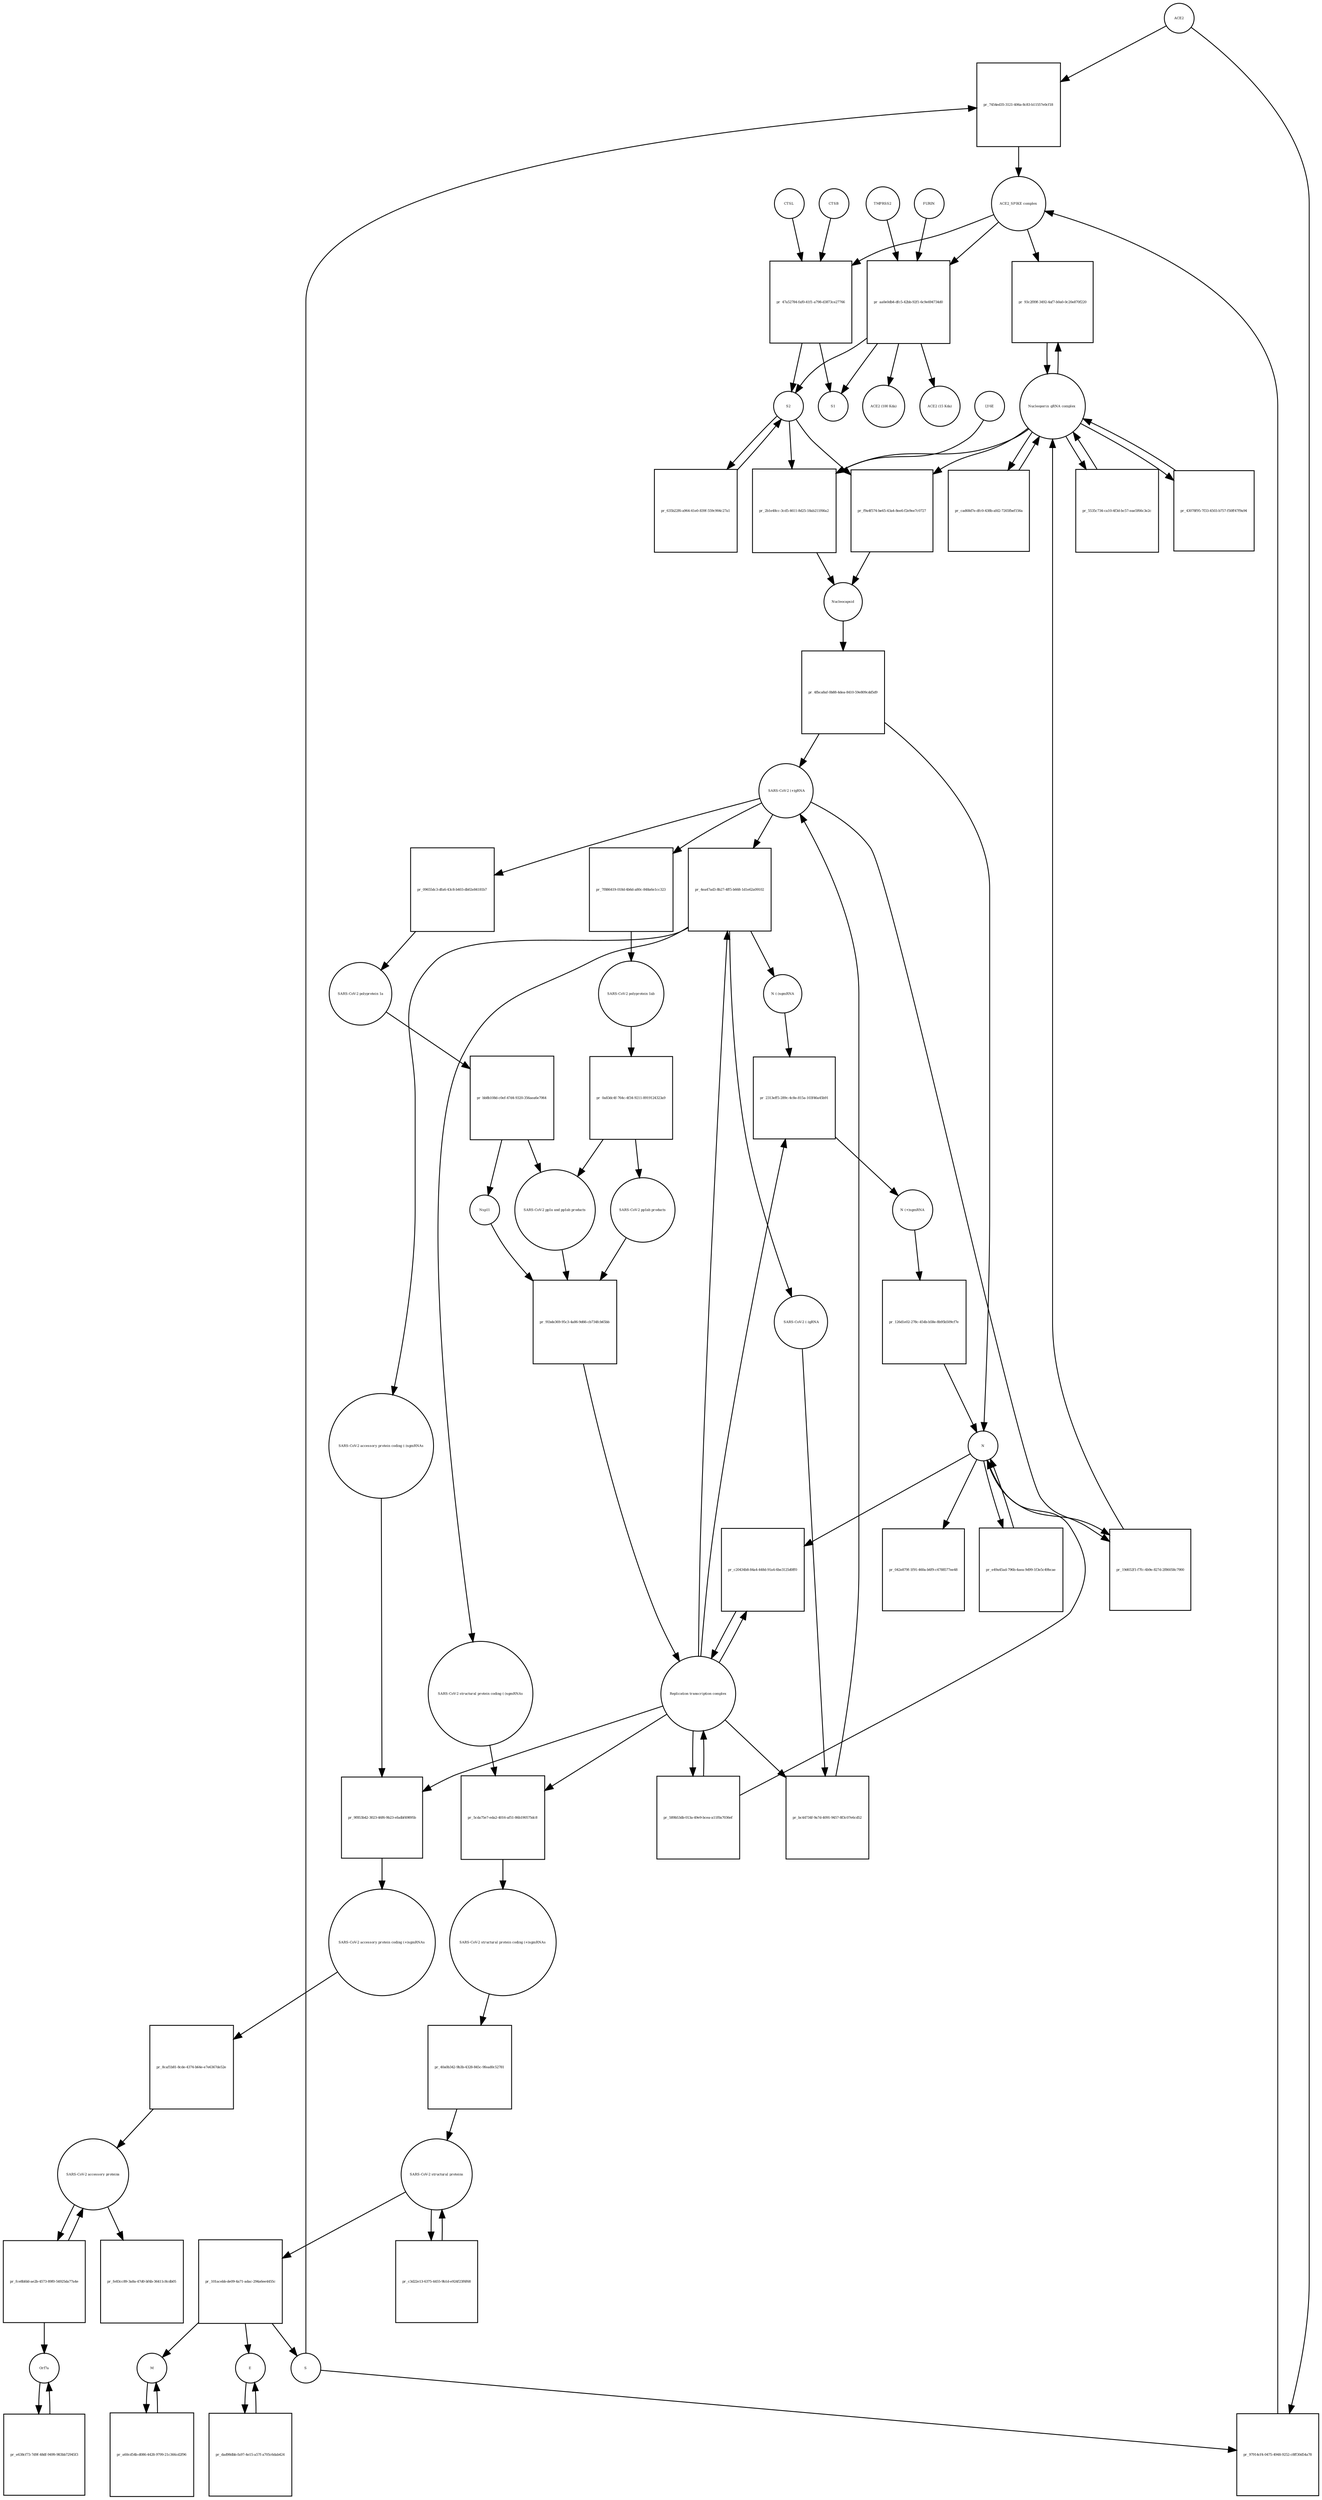 strict digraph  {
ACE2 [annotation="", bipartite=0, cls=macromolecule, fontsize=4, label=ACE2, shape=circle];
"pr_7454ed35-3121-406a-8c83-b11557e0cf18" [annotation="", bipartite=1, cls=process, fontsize=4, label="pr_7454ed35-3121-406a-8c83-b11557e0cf18", shape=square];
"ACE2_SPIKE complex" [annotation="", bipartite=0, cls=complex, fontsize=4, label="ACE2_SPIKE complex", shape=circle];
S [annotation="", bipartite=0, cls="macromolecule multimer", fontsize=4, label=S, shape=circle];
"Nucleoporin_gRNA complex " [annotation="", bipartite=0, cls=complex, fontsize=4, label="Nucleoporin_gRNA complex ", shape=circle];
"pr_93c2f89f-3492-4af7-b0a0-0c20e870f220" [annotation="", bipartite=1, cls=process, fontsize=4, label="pr_93c2f89f-3492-4af7-b0a0-0c20e870f220", shape=square];
"pr_47a52784-faf0-41f1-a798-d3873ce27766" [annotation="", bipartite=1, cls=process, fontsize=4, label="pr_47a52784-faf0-41f1-a798-d3873ce27766", shape=square];
S2 [annotation="", bipartite=0, cls=macromolecule, fontsize=4, label=S2, shape=circle];
CTSB [annotation="", bipartite=0, cls=macromolecule, fontsize=4, label=CTSB, shape=circle];
CTSL [annotation="", bipartite=0, cls=macromolecule, fontsize=4, label=CTSL, shape=circle];
S1 [annotation="", bipartite=0, cls=macromolecule, fontsize=4, label=S1, shape=circle];
"pr_97914cf4-0475-4948-9252-c8ff30d54a78" [annotation="", bipartite=1, cls=process, fontsize=4, label="pr_97914cf4-0475-4948-9252-c8ff30d54a78", shape=square];
"pr_2b1e48cc-3cd5-4611-8d25-18ab211f66a2" [annotation="", bipartite=1, cls=process, fontsize=4, label="pr_2b1e48cc-3cd5-4611-8d25-18ab211f66a2", shape=square];
Nucleocapsid [annotation="", bipartite=0, cls=complex, fontsize=4, label=Nucleocapsid, shape=circle];
LY6E [annotation="", bipartite=0, cls=macromolecule, fontsize=4, label=LY6E, shape=circle];
"pr_f9a4f574-be65-43a4-8ee6-f2e9ee7c0727" [annotation="", bipartite=1, cls=process, fontsize=4, label="pr_f9a4f574-be65-43a4-8ee6-f2e9ee7c0727", shape=square];
"pr_4fbca8af-0b88-4dea-8410-59e809cdd5d9" [annotation="", bipartite=1, cls=process, fontsize=4, label="pr_4fbca8af-0b88-4dea-8410-59e809cdd5d9", shape=square];
" SARS-CoV-2 (+)gRNA" [annotation="", bipartite=0, cls="nucleic acid feature", fontsize=4, label=" SARS-CoV-2 (+)gRNA", shape=circle];
N [annotation="", bipartite=0, cls="macromolecule multimer", fontsize=4, label=N, shape=circle];
"SARS-CoV-2 polyprotein 1ab" [annotation="", bipartite=0, cls=macromolecule, fontsize=4, label="SARS-CoV-2 polyprotein 1ab", shape=circle];
"pr_0a83dc4f-764c-4f34-9211-8919124323a9" [annotation="", bipartite=1, cls=process, fontsize=4, label="pr_0a83dc4f-764c-4f34-9211-8919124323a9", shape=square];
"SARS-CoV-2 pp1ab products" [annotation="", bipartite=0, cls=complex, fontsize=4, label="SARS-CoV-2 pp1ab products", shape=circle];
"SARS-CoV-2 pp1a and pp1ab products" [annotation="", bipartite=0, cls=complex, fontsize=4, label="SARS-CoV-2 pp1a and pp1ab products", shape=circle];
"SARS-CoV-2 polyprotein 1a" [annotation="", bipartite=0, cls=macromolecule, fontsize=4, label="SARS-CoV-2 polyprotein 1a", shape=circle];
"pr_bb8b108d-c0ef-47d4-9320-356aea6e7064" [annotation="", bipartite=1, cls=process, fontsize=4, label="pr_bb8b108d-c0ef-47d4-9320-356aea6e7064", shape=square];
Nsp11 [annotation="", bipartite=0, cls=macromolecule, fontsize=4, label=Nsp11, shape=circle];
"pr_5535c734-ca10-4f3d-bc57-eae5f66c3e2c" [annotation="", bipartite=1, cls=process, fontsize=4, label="pr_5535c734-ca10-4f3d-bc57-eae5f66c3e2c", shape=square];
"pr_43078f95-7f33-4503-b757-f50ff47f9a94" [annotation="", bipartite=1, cls=process, fontsize=4, label="pr_43078f95-7f33-4503-b757-f50ff47f9a94", shape=square];
"SARS-CoV-2 structural proteins" [annotation="", bipartite=0, cls=complex, fontsize=4, label="SARS-CoV-2 structural proteins", shape=circle];
"pr_101acebb-de09-4a71-adac-294a6ee4455c" [annotation="", bipartite=1, cls=process, fontsize=4, label="pr_101acebb-de09-4a71-adac-294a6ee4455c", shape=square];
M [annotation="", bipartite=0, cls=macromolecule, fontsize=4, label=M, shape=circle];
E [annotation="", bipartite=0, cls=macromolecule, fontsize=4, label=E, shape=circle];
"Replication transcription complex" [annotation="", bipartite=0, cls=complex, fontsize=4, label="Replication transcription complex", shape=circle];
"pr_c20434b8-84a4-448d-91a4-6be3125d0ff0" [annotation="", bipartite=1, cls=process, fontsize=4, label="pr_c20434b8-84a4-448d-91a4-6be3125d0ff0", shape=square];
"pr_042e879f-1f91-460a-b6f9-c4788577ee48" [annotation="", bipartite=1, cls=process, fontsize=4, label="pr_042e879f-1f91-460a-b6f9-c4788577ee48", shape=square];
"SARS-CoV-2 accessory proteins" [annotation="", bipartite=0, cls=complex, fontsize=4, label="SARS-CoV-2 accessory proteins", shape=circle];
"pr_fe83cc89-3a8a-47d0-bf4b-36411c8cdb05" [annotation="", bipartite=1, cls=process, fontsize=4, label="pr_fe83cc89-3a8a-47d0-bf4b-36411c8cdb05", shape=square];
"pr_c3d22e13-6375-4455-9b1d-e924f23f6f68" [annotation="", bipartite=1, cls=process, fontsize=4, label="pr_c3d22e13-6375-4455-9b1d-e924f23f6f68", shape=square];
"pr_589b53db-013a-49e9-bcea-a11f0a7036ef" [annotation="", bipartite=1, cls=process, fontsize=4, label="pr_589b53db-013a-49e9-bcea-a11f0a7036ef", shape=square];
"pr_e49a45ad-796b-4aea-9d99-1f3e5c49bcae" [annotation="", bipartite=1, cls=process, fontsize=4, label="pr_e49a45ad-796b-4aea-9d99-1f3e5c49bcae", shape=square];
"pr_91bde369-95c3-4a86-9d66-cb734fcb65bb" [annotation="", bipartite=1, cls=process, fontsize=4, label="pr_91bde369-95c3-4a86-9d66-cb734fcb65bb", shape=square];
"SARS-CoV-2 accessory protein coding (-)sgmRNAs" [annotation="", bipartite=0, cls=complex, fontsize=4, label="SARS-CoV-2 accessory protein coding (-)sgmRNAs", shape=circle];
"pr_9f853b42-3023-46f6-9b23-efadbf49895b" [annotation="", bipartite=1, cls=process, fontsize=4, label="pr_9f853b42-3023-46f6-9b23-efadbf49895b", shape=square];
"SARS-CoV-2 accessory protein coding (+)sgmRNAs" [annotation="", bipartite=0, cls=complex, fontsize=4, label="SARS-CoV-2 accessory protein coding (+)sgmRNAs", shape=circle];
"SARS-CoV-2 structural protein coding (-)sgmRNAs" [annotation="", bipartite=0, cls=complex, fontsize=4, label="SARS-CoV-2 structural protein coding (-)sgmRNAs", shape=circle];
"pr_5cda75e7-eda2-4016-af51-86b190575dc8" [annotation="", bipartite=1, cls=process, fontsize=4, label="pr_5cda75e7-eda2-4016-af51-86b190575dc8", shape=square];
"SARS-CoV-2 structural protein coding (+)sgmRNAs" [annotation="", bipartite=0, cls=complex, fontsize=4, label="SARS-CoV-2 structural protein coding (+)sgmRNAs", shape=circle];
"N (-)sgmRNA" [annotation="", bipartite=0, cls="nucleic acid feature", fontsize=4, label="N (-)sgmRNA", shape=circle];
"pr_2313eff5-289c-4c8e-815a-103f46a45b91" [annotation="", bipartite=1, cls=process, fontsize=4, label="pr_2313eff5-289c-4c8e-815a-103f46a45b91", shape=square];
"N (+)sgmRNA" [annotation="", bipartite=0, cls="nucleic acid feature", fontsize=4, label="N (+)sgmRNA", shape=circle];
"pr_126d1e02-278c-454b-b58e-8b95b509cf7e" [annotation="", bipartite=1, cls=process, fontsize=4, label="pr_126d1e02-278c-454b-b58e-8b95b509cf7e", shape=square];
"pr_4ea47ad3-8b27-4ff5-b668-1d1e62a09102" [annotation="", bipartite=1, cls=process, fontsize=4, label="pr_4ea47ad3-8b27-4ff5-b668-1d1e62a09102", shape=square];
" SARS-CoV-2 (-)gRNA" [annotation="", bipartite=0, cls="nucleic acid feature", fontsize=4, label=" SARS-CoV-2 (-)gRNA", shape=circle];
"pr_09655dc3-dfa6-43c8-b403-db02e84181b7" [annotation="", bipartite=1, cls=process, fontsize=4, label="pr_09655dc3-dfa6-43c8-b403-db02e84181b7", shape=square];
"pr_7f886419-018d-4b6d-a80c-848a6e1cc323" [annotation="", bipartite=1, cls=process, fontsize=4, label="pr_7f886419-018d-4b6d-a80c-848a6e1cc323", shape=square];
"pr_8caf1b81-8cde-4374-b64e-e7e6367de52e" [annotation="", bipartite=1, cls=process, fontsize=4, label="pr_8caf1b81-8cde-4374-b64e-e7e6367de52e", shape=square];
"pr_40a0b342-9b3b-4328-845c-9fead0c52781" [annotation="", bipartite=1, cls=process, fontsize=4, label="pr_40a0b342-9b3b-4328-845c-9fead0c52781", shape=square];
"pr_bc44734f-9a7d-4091-9457-8f3c07e6cd52" [annotation="", bipartite=1, cls=process, fontsize=4, label="pr_bc44734f-9a7d-4091-9457-8f3c07e6cd52", shape=square];
"pr_19d652f1-f7fc-4b9e-827d-2f86058c7900" [annotation="", bipartite=1, cls=process, fontsize=4, label="pr_19d652f1-f7fc-4b9e-827d-2f86058c7900", shape=square];
"pr_cad68d7e-dfc0-438b-afd2-7265fbef156a" [annotation="", bipartite=1, cls=process, fontsize=4, label="pr_cad68d7e-dfc0-438b-afd2-7265fbef156a", shape=square];
"pr_fce8bfdd-ae2b-4573-89f0-54925da77a4e" [annotation="", bipartite=1, cls=process, fontsize=4, label="pr_fce8bfdd-ae2b-4573-89f0-54925da77a4e", shape=square];
Orf7a [annotation="", bipartite=0, cls=macromolecule, fontsize=4, label=Orf7a, shape=circle];
"pr_aa0e0db4-dfc5-42bb-92f1-6c9e694734d0" [annotation="", bipartite=1, cls=process, fontsize=4, label="pr_aa0e0db4-dfc5-42bb-92f1-6c9e694734d0", shape=square];
FURIN [annotation="", bipartite=0, cls=macromolecule, fontsize=4, label=FURIN, shape=circle];
TMPRSS2 [annotation="", bipartite=0, cls=macromolecule, fontsize=4, label=TMPRSS2, shape=circle];
"ACE2 (100 Kda)" [annotation="", bipartite=0, cls=macromolecule, fontsize=4, label="ACE2 (100 Kda)", shape=circle];
"ACE2 (15 Kda)" [annotation="", bipartite=0, cls=macromolecule, fontsize=4, label="ACE2 (15 Kda)", shape=circle];
"pr_635b22f6-a964-41e0-839f-559c904c27a1" [annotation="", bipartite=1, cls=process, fontsize=4, label="pr_635b22f6-a964-41e0-839f-559c904c27a1", shape=square];
"pr_dad98dbb-fa97-4e15-a57f-a705c6dab424" [annotation="", bipartite=1, cls=process, fontsize=4, label="pr_dad98dbb-fa97-4e15-a57f-a705c6dab424", shape=square];
"pr_a60cd54b-d086-4428-9799-21c366cd2f96" [annotation="", bipartite=1, cls=process, fontsize=4, label="pr_a60cd54b-d086-4428-9799-21c366cd2f96", shape=square];
"pr_e638cf73-7d9f-48df-9499-983bb72945f3" [annotation="", bipartite=1, cls=process, fontsize=4, label="pr_e638cf73-7d9f-48df-9499-983bb72945f3", shape=square];
ACE2 -> "pr_7454ed35-3121-406a-8c83-b11557e0cf18"  [annotation="", interaction_type=consumption];
ACE2 -> "pr_97914cf4-0475-4948-9252-c8ff30d54a78"  [annotation="", interaction_type=consumption];
"pr_7454ed35-3121-406a-8c83-b11557e0cf18" -> "ACE2_SPIKE complex"  [annotation="", interaction_type=production];
"ACE2_SPIKE complex" -> "pr_93c2f89f-3492-4af7-b0a0-0c20e870f220"  [annotation="urn_miriam_pubmed_32142651|urn_miriam_pubmed_32094589", interaction_type=stimulation];
"ACE2_SPIKE complex" -> "pr_47a52784-faf0-41f1-a798-d3873ce27766"  [annotation="", interaction_type=consumption];
"ACE2_SPIKE complex" -> "pr_aa0e0db4-dfc5-42bb-92f1-6c9e694734d0"  [annotation="", interaction_type=consumption];
S -> "pr_7454ed35-3121-406a-8c83-b11557e0cf18"  [annotation="", interaction_type=consumption];
S -> "pr_97914cf4-0475-4948-9252-c8ff30d54a78"  [annotation="", interaction_type=consumption];
"Nucleoporin_gRNA complex " -> "pr_93c2f89f-3492-4af7-b0a0-0c20e870f220"  [annotation="", interaction_type=consumption];
"Nucleoporin_gRNA complex " -> "pr_2b1e48cc-3cd5-4611-8d25-18ab211f66a2"  [annotation="", interaction_type=consumption];
"Nucleoporin_gRNA complex " -> "pr_f9a4f574-be65-43a4-8ee6-f2e9ee7c0727"  [annotation="", interaction_type=consumption];
"Nucleoporin_gRNA complex " -> "pr_5535c734-ca10-4f3d-bc57-eae5f66c3e2c"  [annotation="", interaction_type=consumption];
"Nucleoporin_gRNA complex " -> "pr_43078f95-7f33-4503-b757-f50ff47f9a94"  [annotation="", interaction_type=consumption];
"Nucleoporin_gRNA complex " -> "pr_cad68d7e-dfc0-438b-afd2-7265fbef156a"  [annotation="", interaction_type=consumption];
"pr_93c2f89f-3492-4af7-b0a0-0c20e870f220" -> "Nucleoporin_gRNA complex "  [annotation="", interaction_type=production];
"pr_47a52784-faf0-41f1-a798-d3873ce27766" -> S2  [annotation="", interaction_type=production];
"pr_47a52784-faf0-41f1-a798-d3873ce27766" -> S1  [annotation="", interaction_type=production];
S2 -> "pr_2b1e48cc-3cd5-4611-8d25-18ab211f66a2"  [annotation="urn_miriam_doi_10.1101%2F2020.03.05.979260|urn_miriam_doi_10.1101%2F2020.04.02.021469", interaction_type=stimulation];
S2 -> "pr_f9a4f574-be65-43a4-8ee6-f2e9ee7c0727"  [annotation="", interaction_type=stimulation];
S2 -> "pr_635b22f6-a964-41e0-839f-559c904c27a1"  [annotation="", interaction_type=consumption];
CTSB -> "pr_47a52784-faf0-41f1-a798-d3873ce27766"  [annotation=urn_miriam_pubmed_32142651, interaction_type=catalysis];
CTSL -> "pr_47a52784-faf0-41f1-a798-d3873ce27766"  [annotation=urn_miriam_pubmed_32142651, interaction_type=catalysis];
"pr_97914cf4-0475-4948-9252-c8ff30d54a78" -> "ACE2_SPIKE complex"  [annotation="", interaction_type=production];
"pr_2b1e48cc-3cd5-4611-8d25-18ab211f66a2" -> Nucleocapsid  [annotation="", interaction_type=production];
Nucleocapsid -> "pr_4fbca8af-0b88-4dea-8410-59e809cdd5d9"  [annotation="", interaction_type=consumption];
LY6E -> "pr_2b1e48cc-3cd5-4611-8d25-18ab211f66a2"  [annotation="urn_miriam_doi_10.1101%2F2020.03.05.979260|urn_miriam_doi_10.1101%2F2020.04.02.021469", interaction_type=inhibition];
"pr_f9a4f574-be65-43a4-8ee6-f2e9ee7c0727" -> Nucleocapsid  [annotation="", interaction_type=production];
"pr_4fbca8af-0b88-4dea-8410-59e809cdd5d9" -> " SARS-CoV-2 (+)gRNA"  [annotation="", interaction_type=production];
"pr_4fbca8af-0b88-4dea-8410-59e809cdd5d9" -> N  [annotation="", interaction_type=production];
" SARS-CoV-2 (+)gRNA" -> "pr_4ea47ad3-8b27-4ff5-b668-1d1e62a09102"  [annotation="", interaction_type=consumption];
" SARS-CoV-2 (+)gRNA" -> "pr_09655dc3-dfa6-43c8-b403-db02e84181b7"  [annotation="", interaction_type=consumption];
" SARS-CoV-2 (+)gRNA" -> "pr_7f886419-018d-4b6d-a80c-848a6e1cc323"  [annotation="", interaction_type=consumption];
" SARS-CoV-2 (+)gRNA" -> "pr_19d652f1-f7fc-4b9e-827d-2f86058c7900"  [annotation="", interaction_type=consumption];
N -> "pr_c20434b8-84a4-448d-91a4-6be3125d0ff0"  [annotation="", interaction_type=consumption];
N -> "pr_042e879f-1f91-460a-b6f9-c4788577ee48"  [annotation="", interaction_type=consumption];
N -> "pr_e49a45ad-796b-4aea-9d99-1f3e5c49bcae"  [annotation="", interaction_type=consumption];
N -> "pr_19d652f1-f7fc-4b9e-827d-2f86058c7900"  [annotation="", interaction_type=consumption];
"SARS-CoV-2 polyprotein 1ab" -> "pr_0a83dc4f-764c-4f34-9211-8919124323a9"  [annotation=urn_miriam_pubmed_31226023, interaction_type=catalysis];
"pr_0a83dc4f-764c-4f34-9211-8919124323a9" -> "SARS-CoV-2 pp1ab products"  [annotation="", interaction_type=production];
"pr_0a83dc4f-764c-4f34-9211-8919124323a9" -> "SARS-CoV-2 pp1a and pp1ab products"  [annotation="", interaction_type=production];
"SARS-CoV-2 pp1ab products" -> "pr_91bde369-95c3-4a86-9d66-cb734fcb65bb"  [annotation="", interaction_type=consumption];
"SARS-CoV-2 pp1a and pp1ab products" -> "pr_91bde369-95c3-4a86-9d66-cb734fcb65bb"  [annotation="", interaction_type=consumption];
"SARS-CoV-2 polyprotein 1a" -> "pr_bb8b108d-c0ef-47d4-9320-356aea6e7064"  [annotation=urn_miriam_pubmed_31226023, interaction_type=catalysis];
"pr_bb8b108d-c0ef-47d4-9320-356aea6e7064" -> Nsp11  [annotation="", interaction_type=production];
"pr_bb8b108d-c0ef-47d4-9320-356aea6e7064" -> "SARS-CoV-2 pp1a and pp1ab products"  [annotation="", interaction_type=production];
Nsp11 -> "pr_91bde369-95c3-4a86-9d66-cb734fcb65bb"  [annotation="", interaction_type=consumption];
"pr_5535c734-ca10-4f3d-bc57-eae5f66c3e2c" -> "Nucleoporin_gRNA complex "  [annotation="", interaction_type=production];
"pr_43078f95-7f33-4503-b757-f50ff47f9a94" -> "Nucleoporin_gRNA complex "  [annotation="", interaction_type=production];
"SARS-CoV-2 structural proteins" -> "pr_101acebb-de09-4a71-adac-294a6ee4455c"  [annotation="", interaction_type=consumption];
"SARS-CoV-2 structural proteins" -> "pr_c3d22e13-6375-4455-9b1d-e924f23f6f68"  [annotation="", interaction_type=consumption];
"pr_101acebb-de09-4a71-adac-294a6ee4455c" -> M  [annotation="", interaction_type=production];
"pr_101acebb-de09-4a71-adac-294a6ee4455c" -> E  [annotation="", interaction_type=production];
"pr_101acebb-de09-4a71-adac-294a6ee4455c" -> S  [annotation="", interaction_type=production];
M -> "pr_a60cd54b-d086-4428-9799-21c366cd2f96"  [annotation="", interaction_type=consumption];
E -> "pr_dad98dbb-fa97-4e15-a57f-a705c6dab424"  [annotation="", interaction_type=consumption];
"Replication transcription complex" -> "pr_c20434b8-84a4-448d-91a4-6be3125d0ff0"  [annotation="", interaction_type=consumption];
"Replication transcription complex" -> "pr_589b53db-013a-49e9-bcea-a11f0a7036ef"  [annotation="", interaction_type=consumption];
"Replication transcription complex" -> "pr_9f853b42-3023-46f6-9b23-efadbf49895b"  [annotation="", interaction_type="necessary stimulation"];
"Replication transcription complex" -> "pr_5cda75e7-eda2-4016-af51-86b190575dc8"  [annotation="", interaction_type="necessary stimulation"];
"Replication transcription complex" -> "pr_2313eff5-289c-4c8e-815a-103f46a45b91"  [annotation="", interaction_type="necessary stimulation"];
"Replication transcription complex" -> "pr_4ea47ad3-8b27-4ff5-b668-1d1e62a09102"  [annotation="", interaction_type="necessary stimulation"];
"Replication transcription complex" -> "pr_bc44734f-9a7d-4091-9457-8f3c07e6cd52"  [annotation="", interaction_type="necessary stimulation"];
"pr_c20434b8-84a4-448d-91a4-6be3125d0ff0" -> "Replication transcription complex"  [annotation="", interaction_type=production];
"SARS-CoV-2 accessory proteins" -> "pr_fe83cc89-3a8a-47d0-bf4b-36411c8cdb05"  [annotation="", interaction_type=consumption];
"SARS-CoV-2 accessory proteins" -> "pr_fce8bfdd-ae2b-4573-89f0-54925da77a4e"  [annotation="", interaction_type=consumption];
"pr_c3d22e13-6375-4455-9b1d-e924f23f6f68" -> "SARS-CoV-2 structural proteins"  [annotation="", interaction_type=production];
"pr_589b53db-013a-49e9-bcea-a11f0a7036ef" -> "Replication transcription complex"  [annotation="", interaction_type=production];
"pr_589b53db-013a-49e9-bcea-a11f0a7036ef" -> N  [annotation="", interaction_type=production];
"pr_e49a45ad-796b-4aea-9d99-1f3e5c49bcae" -> N  [annotation="", interaction_type=production];
"pr_91bde369-95c3-4a86-9d66-cb734fcb65bb" -> "Replication transcription complex"  [annotation="", interaction_type=production];
"SARS-CoV-2 accessory protein coding (-)sgmRNAs" -> "pr_9f853b42-3023-46f6-9b23-efadbf49895b"  [annotation="", interaction_type=consumption];
"pr_9f853b42-3023-46f6-9b23-efadbf49895b" -> "SARS-CoV-2 accessory protein coding (+)sgmRNAs"  [annotation="", interaction_type=production];
"SARS-CoV-2 accessory protein coding (+)sgmRNAs" -> "pr_8caf1b81-8cde-4374-b64e-e7e6367de52e"  [annotation="", interaction_type=consumption];
"SARS-CoV-2 structural protein coding (-)sgmRNAs" -> "pr_5cda75e7-eda2-4016-af51-86b190575dc8"  [annotation="", interaction_type=consumption];
"pr_5cda75e7-eda2-4016-af51-86b190575dc8" -> "SARS-CoV-2 structural protein coding (+)sgmRNAs"  [annotation="", interaction_type=production];
"SARS-CoV-2 structural protein coding (+)sgmRNAs" -> "pr_40a0b342-9b3b-4328-845c-9fead0c52781"  [annotation="", interaction_type=consumption];
"N (-)sgmRNA" -> "pr_2313eff5-289c-4c8e-815a-103f46a45b91"  [annotation="", interaction_type=consumption];
"pr_2313eff5-289c-4c8e-815a-103f46a45b91" -> "N (+)sgmRNA"  [annotation="", interaction_type=production];
"N (+)sgmRNA" -> "pr_126d1e02-278c-454b-b58e-8b95b509cf7e"  [annotation="", interaction_type=consumption];
"pr_126d1e02-278c-454b-b58e-8b95b509cf7e" -> N  [annotation="", interaction_type=production];
"pr_4ea47ad3-8b27-4ff5-b668-1d1e62a09102" -> " SARS-CoV-2 (-)gRNA"  [annotation="", interaction_type=production];
"pr_4ea47ad3-8b27-4ff5-b668-1d1e62a09102" -> "SARS-CoV-2 accessory protein coding (-)sgmRNAs"  [annotation="", interaction_type=production];
"pr_4ea47ad3-8b27-4ff5-b668-1d1e62a09102" -> "SARS-CoV-2 structural protein coding (-)sgmRNAs"  [annotation="", interaction_type=production];
"pr_4ea47ad3-8b27-4ff5-b668-1d1e62a09102" -> "N (-)sgmRNA"  [annotation="", interaction_type=production];
" SARS-CoV-2 (-)gRNA" -> "pr_bc44734f-9a7d-4091-9457-8f3c07e6cd52"  [annotation="", interaction_type=consumption];
"pr_09655dc3-dfa6-43c8-b403-db02e84181b7" -> "SARS-CoV-2 polyprotein 1a"  [annotation="", interaction_type=production];
"pr_7f886419-018d-4b6d-a80c-848a6e1cc323" -> "SARS-CoV-2 polyprotein 1ab"  [annotation="", interaction_type=production];
"pr_8caf1b81-8cde-4374-b64e-e7e6367de52e" -> "SARS-CoV-2 accessory proteins"  [annotation="", interaction_type=production];
"pr_40a0b342-9b3b-4328-845c-9fead0c52781" -> "SARS-CoV-2 structural proteins"  [annotation="", interaction_type=production];
"pr_bc44734f-9a7d-4091-9457-8f3c07e6cd52" -> " SARS-CoV-2 (+)gRNA"  [annotation="", interaction_type=production];
"pr_19d652f1-f7fc-4b9e-827d-2f86058c7900" -> "Nucleoporin_gRNA complex "  [annotation="", interaction_type=production];
"pr_cad68d7e-dfc0-438b-afd2-7265fbef156a" -> "Nucleoporin_gRNA complex "  [annotation="", interaction_type=production];
"pr_fce8bfdd-ae2b-4573-89f0-54925da77a4e" -> "SARS-CoV-2 accessory proteins"  [annotation="", interaction_type=production];
"pr_fce8bfdd-ae2b-4573-89f0-54925da77a4e" -> Orf7a  [annotation="", interaction_type=production];
Orf7a -> "pr_e638cf73-7d9f-48df-9499-983bb72945f3"  [annotation="", interaction_type=consumption];
"pr_aa0e0db4-dfc5-42bb-92f1-6c9e694734d0" -> S2  [annotation="", interaction_type=production];
"pr_aa0e0db4-dfc5-42bb-92f1-6c9e694734d0" -> "ACE2 (100 Kda)"  [annotation="", interaction_type=production];
"pr_aa0e0db4-dfc5-42bb-92f1-6c9e694734d0" -> S1  [annotation="", interaction_type=production];
"pr_aa0e0db4-dfc5-42bb-92f1-6c9e694734d0" -> "ACE2 (15 Kda)"  [annotation="", interaction_type=production];
FURIN -> "pr_aa0e0db4-dfc5-42bb-92f1-6c9e694734d0"  [annotation="", interaction_type=catalysis];
TMPRSS2 -> "pr_aa0e0db4-dfc5-42bb-92f1-6c9e694734d0"  [annotation="", interaction_type=catalysis];
"pr_635b22f6-a964-41e0-839f-559c904c27a1" -> S2  [annotation="", interaction_type=production];
"pr_dad98dbb-fa97-4e15-a57f-a705c6dab424" -> E  [annotation="", interaction_type=production];
"pr_a60cd54b-d086-4428-9799-21c366cd2f96" -> M  [annotation="", interaction_type=production];
"pr_e638cf73-7d9f-48df-9499-983bb72945f3" -> Orf7a  [annotation="", interaction_type=production];
}
